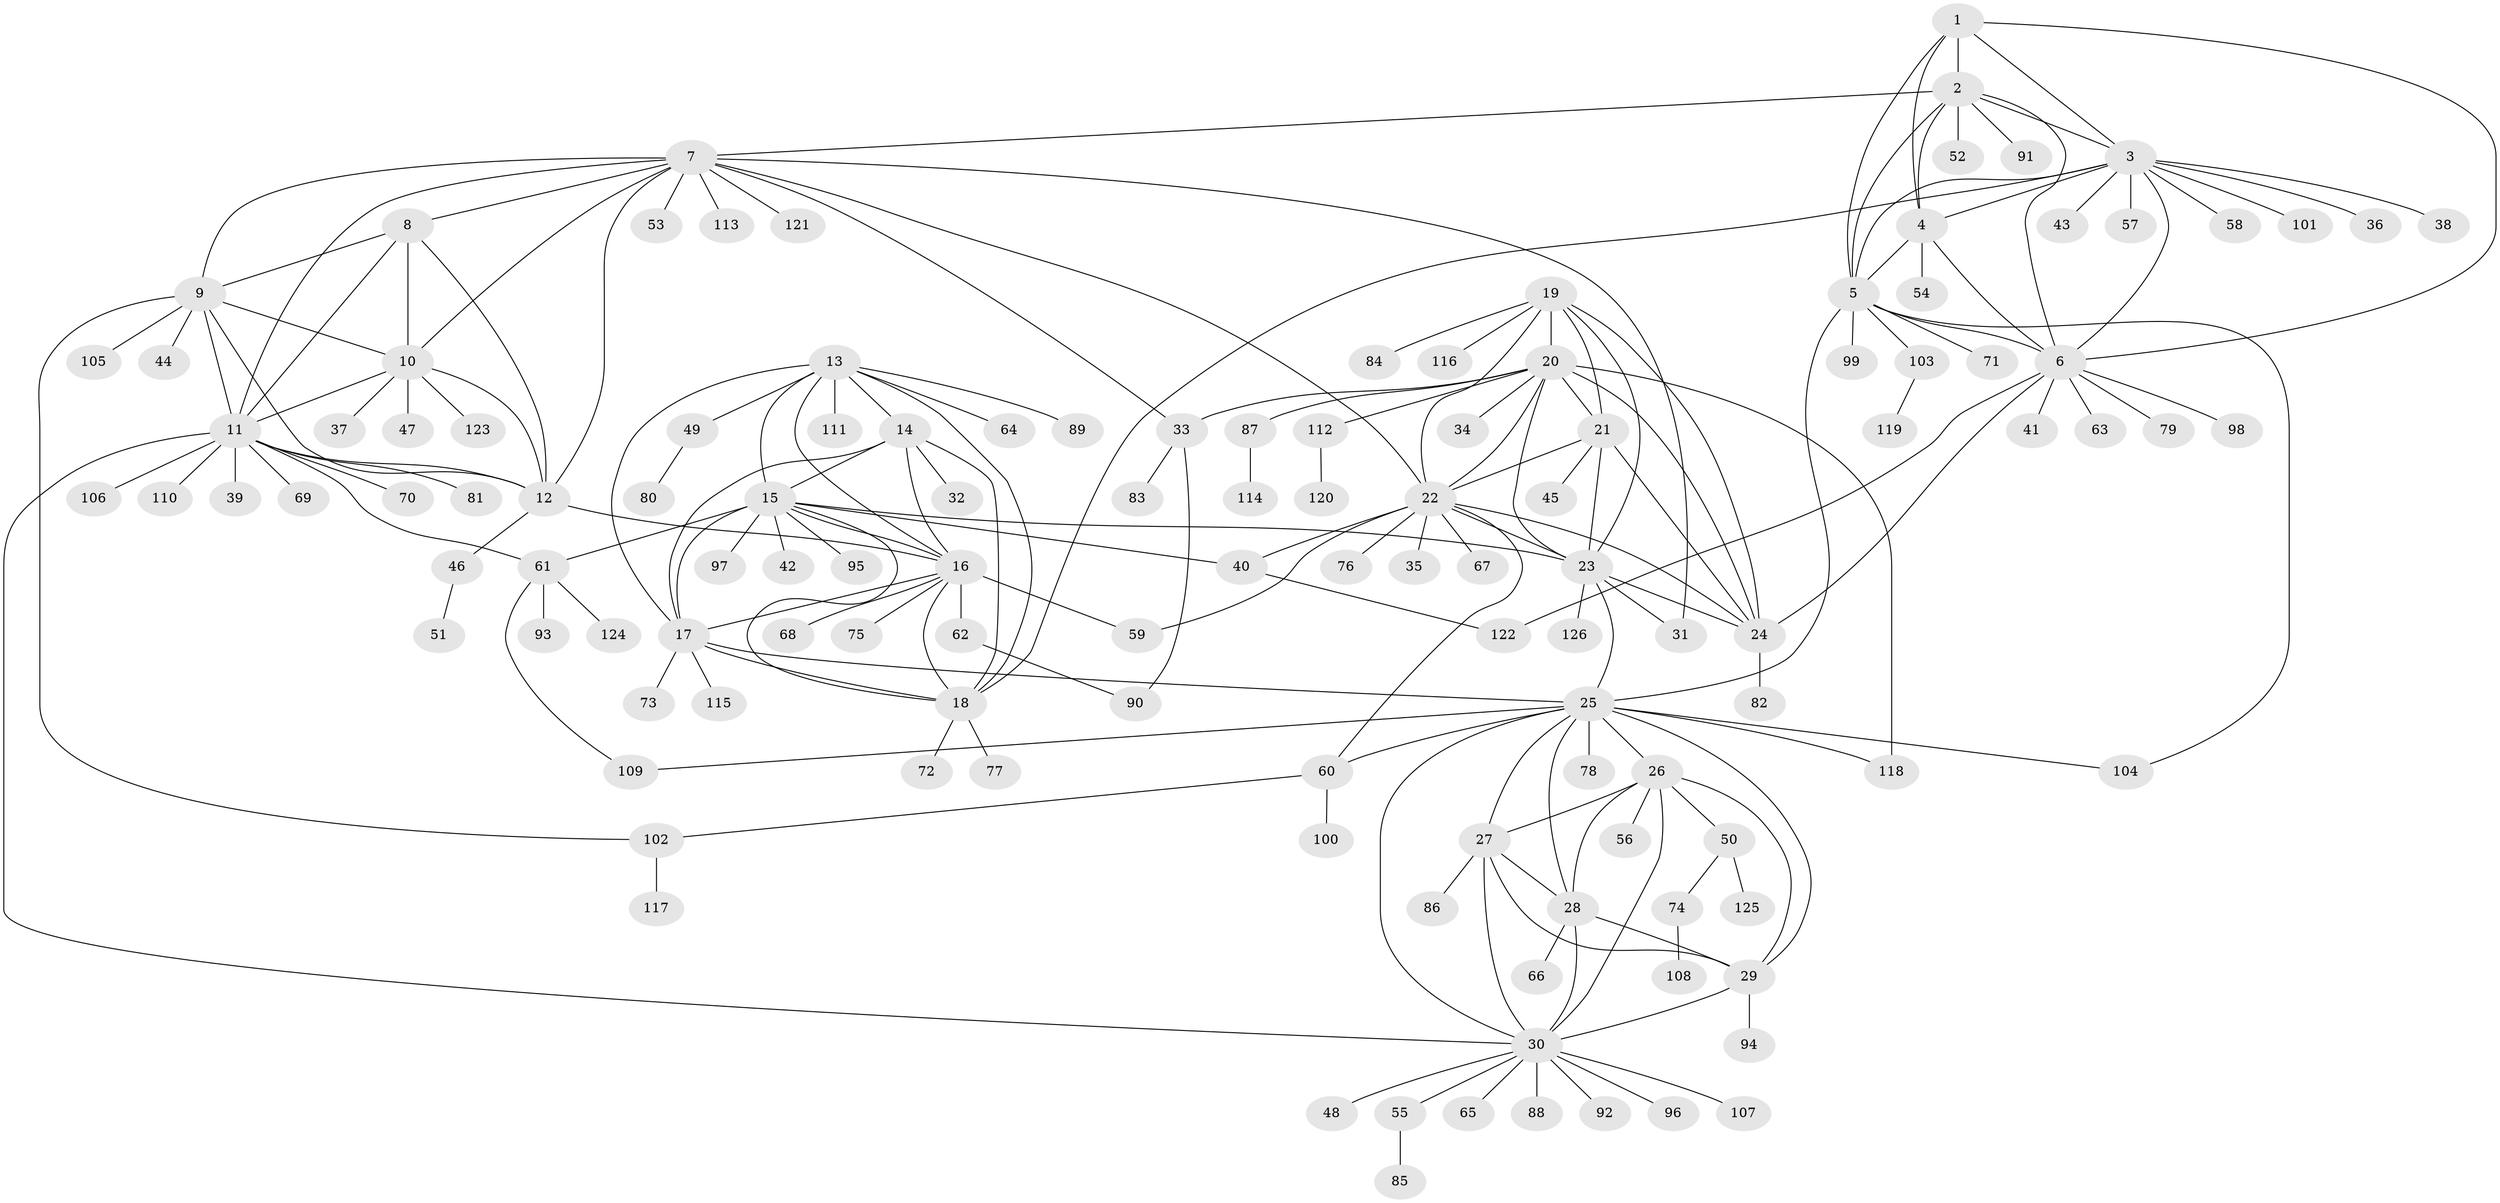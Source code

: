// coarse degree distribution, {6: 0.19230769230769232, 4: 0.07692307692307693, 8: 0.11538461538461539, 7: 0.019230769230769232, 5: 0.11538461538461539, 9: 0.038461538461538464, 10: 0.019230769230769232, 2: 0.09615384615384616, 3: 0.057692307692307696, 1: 0.2692307692307692}
// Generated by graph-tools (version 1.1) at 2025/52/03/04/25 22:52:08]
// undirected, 126 vertices, 193 edges
graph export_dot {
  node [color=gray90,style=filled];
  1;
  2;
  3;
  4;
  5;
  6;
  7;
  8;
  9;
  10;
  11;
  12;
  13;
  14;
  15;
  16;
  17;
  18;
  19;
  20;
  21;
  22;
  23;
  24;
  25;
  26;
  27;
  28;
  29;
  30;
  31;
  32;
  33;
  34;
  35;
  36;
  37;
  38;
  39;
  40;
  41;
  42;
  43;
  44;
  45;
  46;
  47;
  48;
  49;
  50;
  51;
  52;
  53;
  54;
  55;
  56;
  57;
  58;
  59;
  60;
  61;
  62;
  63;
  64;
  65;
  66;
  67;
  68;
  69;
  70;
  71;
  72;
  73;
  74;
  75;
  76;
  77;
  78;
  79;
  80;
  81;
  82;
  83;
  84;
  85;
  86;
  87;
  88;
  89;
  90;
  91;
  92;
  93;
  94;
  95;
  96;
  97;
  98;
  99;
  100;
  101;
  102;
  103;
  104;
  105;
  106;
  107;
  108;
  109;
  110;
  111;
  112;
  113;
  114;
  115;
  116;
  117;
  118;
  119;
  120;
  121;
  122;
  123;
  124;
  125;
  126;
  1 -- 2;
  1 -- 3;
  1 -- 4;
  1 -- 5;
  1 -- 6;
  2 -- 3;
  2 -- 4;
  2 -- 5;
  2 -- 6;
  2 -- 7;
  2 -- 52;
  2 -- 91;
  3 -- 4;
  3 -- 5;
  3 -- 6;
  3 -- 18;
  3 -- 36;
  3 -- 38;
  3 -- 43;
  3 -- 57;
  3 -- 58;
  3 -- 101;
  4 -- 5;
  4 -- 6;
  4 -- 54;
  5 -- 6;
  5 -- 25;
  5 -- 71;
  5 -- 99;
  5 -- 103;
  5 -- 104;
  6 -- 24;
  6 -- 41;
  6 -- 63;
  6 -- 79;
  6 -- 98;
  6 -- 122;
  7 -- 8;
  7 -- 9;
  7 -- 10;
  7 -- 11;
  7 -- 12;
  7 -- 22;
  7 -- 31;
  7 -- 33;
  7 -- 53;
  7 -- 113;
  7 -- 121;
  8 -- 9;
  8 -- 10;
  8 -- 11;
  8 -- 12;
  9 -- 10;
  9 -- 11;
  9 -- 12;
  9 -- 44;
  9 -- 102;
  9 -- 105;
  10 -- 11;
  10 -- 12;
  10 -- 37;
  10 -- 47;
  10 -- 123;
  11 -- 12;
  11 -- 30;
  11 -- 39;
  11 -- 61;
  11 -- 69;
  11 -- 70;
  11 -- 81;
  11 -- 106;
  11 -- 110;
  12 -- 16;
  12 -- 46;
  13 -- 14;
  13 -- 15;
  13 -- 16;
  13 -- 17;
  13 -- 18;
  13 -- 49;
  13 -- 64;
  13 -- 89;
  13 -- 111;
  14 -- 15;
  14 -- 16;
  14 -- 17;
  14 -- 18;
  14 -- 32;
  15 -- 16;
  15 -- 17;
  15 -- 18;
  15 -- 23;
  15 -- 40;
  15 -- 42;
  15 -- 61;
  15 -- 95;
  15 -- 97;
  16 -- 17;
  16 -- 18;
  16 -- 59;
  16 -- 62;
  16 -- 68;
  16 -- 75;
  17 -- 18;
  17 -- 25;
  17 -- 73;
  17 -- 115;
  18 -- 72;
  18 -- 77;
  19 -- 20;
  19 -- 21;
  19 -- 22;
  19 -- 23;
  19 -- 24;
  19 -- 84;
  19 -- 116;
  20 -- 21;
  20 -- 22;
  20 -- 23;
  20 -- 24;
  20 -- 33;
  20 -- 34;
  20 -- 87;
  20 -- 112;
  20 -- 118;
  21 -- 22;
  21 -- 23;
  21 -- 24;
  21 -- 45;
  22 -- 23;
  22 -- 24;
  22 -- 35;
  22 -- 40;
  22 -- 59;
  22 -- 60;
  22 -- 67;
  22 -- 76;
  23 -- 24;
  23 -- 25;
  23 -- 31;
  23 -- 126;
  24 -- 82;
  25 -- 26;
  25 -- 27;
  25 -- 28;
  25 -- 29;
  25 -- 30;
  25 -- 60;
  25 -- 78;
  25 -- 104;
  25 -- 109;
  25 -- 118;
  26 -- 27;
  26 -- 28;
  26 -- 29;
  26 -- 30;
  26 -- 50;
  26 -- 56;
  27 -- 28;
  27 -- 29;
  27 -- 30;
  27 -- 86;
  28 -- 29;
  28 -- 30;
  28 -- 66;
  29 -- 30;
  29 -- 94;
  30 -- 48;
  30 -- 55;
  30 -- 65;
  30 -- 88;
  30 -- 92;
  30 -- 96;
  30 -- 107;
  33 -- 83;
  33 -- 90;
  40 -- 122;
  46 -- 51;
  49 -- 80;
  50 -- 74;
  50 -- 125;
  55 -- 85;
  60 -- 100;
  60 -- 102;
  61 -- 93;
  61 -- 109;
  61 -- 124;
  62 -- 90;
  74 -- 108;
  87 -- 114;
  102 -- 117;
  103 -- 119;
  112 -- 120;
}

